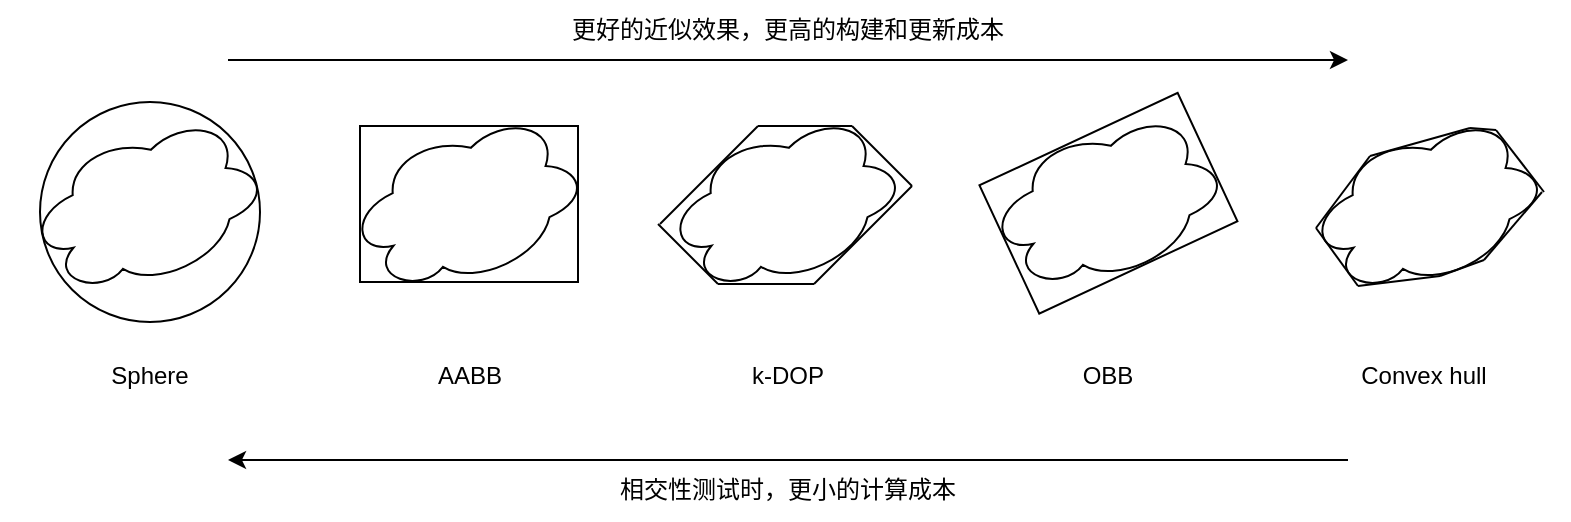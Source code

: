 <mxfile>
    <diagram id="a__SGPqRtPCptUaD6PLc" name="Page-1">
        <mxGraphModel dx="927" dy="792" grid="0" gridSize="10" guides="1" tooltips="1" connect="1" arrows="1" fold="1" page="1" pageScale="1" pageWidth="850" pageHeight="1100" math="0" shadow="0">
            <root>
                <mxCell id="0"/>
                <mxCell id="1" parent="0"/>
                <mxCell id="3" value="" style="ellipse;whiteSpace=wrap;html=1;aspect=fixed;fillColor=none;" parent="1" vertex="1">
                    <mxGeometry x="26" y="221" width="110" height="110" as="geometry"/>
                </mxCell>
                <mxCell id="50" value="" style="ellipse;shape=cloud;whiteSpace=wrap;html=1;fillColor=none;rotation=-25;" parent="1" vertex="1">
                    <mxGeometry x="178" y="232" width="120" height="80" as="geometry"/>
                </mxCell>
                <mxCell id="52" value="" style="ellipse;shape=cloud;whiteSpace=wrap;html=1;fillColor=none;rotation=-25;" parent="1" vertex="1">
                    <mxGeometry x="18" y="233" width="120" height="80" as="geometry"/>
                </mxCell>
                <mxCell id="53" value="" style="rounded=0;whiteSpace=wrap;html=1;fillColor=none;" parent="1" vertex="1">
                    <mxGeometry x="186" y="233" width="109" height="78" as="geometry"/>
                </mxCell>
                <mxCell id="54" value="" style="ellipse;shape=cloud;whiteSpace=wrap;html=1;fillColor=none;rotation=-25;" parent="1" vertex="1">
                    <mxGeometry x="658" y="233" width="120" height="80" as="geometry"/>
                </mxCell>
                <mxCell id="55" value="" style="ellipse;shape=cloud;whiteSpace=wrap;html=1;fillColor=none;rotation=-25;" parent="1" vertex="1">
                    <mxGeometry x="337" y="232" width="120" height="80" as="geometry"/>
                </mxCell>
                <mxCell id="56" value="" style="endArrow=none;html=1;" parent="1" edge="1">
                    <mxGeometry width="50" height="50" relative="1" as="geometry">
                        <mxPoint x="385" y="233" as="sourcePoint"/>
                        <mxPoint x="432" y="233" as="targetPoint"/>
                    </mxGeometry>
                </mxCell>
                <mxCell id="57" value="" style="endArrow=none;html=1;" parent="1" edge="1">
                    <mxGeometry width="50" height="50" relative="1" as="geometry">
                        <mxPoint x="365" y="312" as="sourcePoint"/>
                        <mxPoint x="413" y="312" as="targetPoint"/>
                    </mxGeometry>
                </mxCell>
                <mxCell id="58" value="" style="endArrow=none;html=1;" parent="1" edge="1">
                    <mxGeometry width="50" height="50" relative="1" as="geometry">
                        <mxPoint x="432" y="233" as="sourcePoint"/>
                        <mxPoint x="462" y="263" as="targetPoint"/>
                    </mxGeometry>
                </mxCell>
                <mxCell id="59" value="" style="endArrow=none;html=1;" parent="1" edge="1">
                    <mxGeometry width="50" height="50" relative="1" as="geometry">
                        <mxPoint x="413" y="312" as="sourcePoint"/>
                        <mxPoint x="462" y="263" as="targetPoint"/>
                    </mxGeometry>
                </mxCell>
                <mxCell id="60" value="" style="endArrow=none;html=1;" parent="1" edge="1">
                    <mxGeometry width="50" height="50" relative="1" as="geometry">
                        <mxPoint x="336" y="282" as="sourcePoint"/>
                        <mxPoint x="385" y="233" as="targetPoint"/>
                    </mxGeometry>
                </mxCell>
                <mxCell id="61" value="" style="endArrow=none;html=1;" parent="1" edge="1">
                    <mxGeometry width="50" height="50" relative="1" as="geometry">
                        <mxPoint x="335" y="282" as="sourcePoint"/>
                        <mxPoint x="365" y="312" as="targetPoint"/>
                    </mxGeometry>
                </mxCell>
                <mxCell id="62" value="" style="ellipse;shape=cloud;whiteSpace=wrap;html=1;fillColor=none;rotation=-25;" parent="1" vertex="1">
                    <mxGeometry x="498" y="231" width="120" height="80" as="geometry"/>
                </mxCell>
                <mxCell id="63" value="" style="rounded=0;whiteSpace=wrap;html=1;fillColor=none;rotation=-25;" parent="1" vertex="1">
                    <mxGeometry x="505.55" y="236.26" width="109.34" height="70.75" as="geometry"/>
                </mxCell>
                <mxCell id="64" value="" style="endArrow=none;html=1;" parent="1" edge="1">
                    <mxGeometry width="50" height="50" relative="1" as="geometry">
                        <mxPoint x="664" y="284" as="sourcePoint"/>
                        <mxPoint x="691" y="248" as="targetPoint"/>
                    </mxGeometry>
                </mxCell>
                <mxCell id="65" value="" style="endArrow=none;html=1;" parent="1" edge="1">
                    <mxGeometry width="50" height="50" relative="1" as="geometry">
                        <mxPoint x="664" y="284" as="sourcePoint"/>
                        <mxPoint x="685" y="313" as="targetPoint"/>
                    </mxGeometry>
                </mxCell>
                <mxCell id="66" value="" style="endArrow=none;html=1;" parent="1" edge="1">
                    <mxGeometry width="50" height="50" relative="1" as="geometry">
                        <mxPoint x="691" y="248" as="sourcePoint"/>
                        <mxPoint x="741" y="234" as="targetPoint"/>
                    </mxGeometry>
                </mxCell>
                <mxCell id="67" value="" style="endArrow=none;html=1;" parent="1" edge="1">
                    <mxGeometry width="50" height="50" relative="1" as="geometry">
                        <mxPoint x="741" y="234" as="sourcePoint"/>
                        <mxPoint x="754" y="235" as="targetPoint"/>
                    </mxGeometry>
                </mxCell>
                <mxCell id="68" value="" style="endArrow=none;html=1;" parent="1" edge="1">
                    <mxGeometry width="50" height="50" relative="1" as="geometry">
                        <mxPoint x="754" y="235" as="sourcePoint"/>
                        <mxPoint x="778" y="266" as="targetPoint"/>
                    </mxGeometry>
                </mxCell>
                <mxCell id="69" value="" style="endArrow=none;html=1;" parent="1" edge="1">
                    <mxGeometry width="50" height="50" relative="1" as="geometry">
                        <mxPoint x="777" y="266" as="sourcePoint"/>
                        <mxPoint x="748" y="300" as="targetPoint"/>
                    </mxGeometry>
                </mxCell>
                <mxCell id="70" value="" style="endArrow=none;html=1;" parent="1" edge="1">
                    <mxGeometry width="50" height="50" relative="1" as="geometry">
                        <mxPoint x="726" y="308" as="sourcePoint"/>
                        <mxPoint x="685" y="313" as="targetPoint"/>
                    </mxGeometry>
                </mxCell>
                <mxCell id="71" value="" style="endArrow=none;html=1;" parent="1" edge="1">
                    <mxGeometry width="50" height="50" relative="1" as="geometry">
                        <mxPoint x="748" y="300" as="sourcePoint"/>
                        <mxPoint x="726" y="308" as="targetPoint"/>
                    </mxGeometry>
                </mxCell>
                <mxCell id="72" value="Sphere" style="text;html=1;strokeColor=none;fillColor=none;align=center;verticalAlign=middle;whiteSpace=wrap;rounded=0;" parent="1" vertex="1">
                    <mxGeometry x="51" y="343" width="60" height="30" as="geometry"/>
                </mxCell>
                <mxCell id="73" value="AABB" style="text;html=1;strokeColor=none;fillColor=none;align=center;verticalAlign=middle;whiteSpace=wrap;rounded=0;" parent="1" vertex="1">
                    <mxGeometry x="210.5" y="343" width="60" height="30" as="geometry"/>
                </mxCell>
                <mxCell id="74" value="k-DOP" style="text;html=1;strokeColor=none;fillColor=none;align=center;verticalAlign=middle;whiteSpace=wrap;rounded=0;" parent="1" vertex="1">
                    <mxGeometry x="370" y="343" width="60" height="30" as="geometry"/>
                </mxCell>
                <mxCell id="75" value="OBB" style="text;html=1;strokeColor=none;fillColor=none;align=center;verticalAlign=middle;whiteSpace=wrap;rounded=0;" parent="1" vertex="1">
                    <mxGeometry x="530.22" y="343" width="60" height="30" as="geometry"/>
                </mxCell>
                <mxCell id="76" value="Convex hull" style="text;html=1;strokeColor=none;fillColor=none;align=center;verticalAlign=middle;whiteSpace=wrap;rounded=0;" parent="1" vertex="1">
                    <mxGeometry x="682" y="343" width="72" height="30" as="geometry"/>
                </mxCell>
                <mxCell id="77" value="" style="endArrow=classic;html=1;" parent="1" edge="1">
                    <mxGeometry width="50" height="50" relative="1" as="geometry">
                        <mxPoint x="120" y="200" as="sourcePoint"/>
                        <mxPoint x="680" y="200" as="targetPoint"/>
                    </mxGeometry>
                </mxCell>
                <mxCell id="78" value="" style="endArrow=classic;html=1;" parent="1" edge="1">
                    <mxGeometry width="50" height="50" relative="1" as="geometry">
                        <mxPoint x="680" y="400" as="sourcePoint"/>
                        <mxPoint x="120" y="400" as="targetPoint"/>
                    </mxGeometry>
                </mxCell>
                <mxCell id="79" value="更好的近似效果，更高的构建和更新成本" style="text;html=1;strokeColor=none;fillColor=none;align=center;verticalAlign=middle;whiteSpace=wrap;rounded=0;" parent="1" vertex="1">
                    <mxGeometry x="245" y="170" width="310" height="30" as="geometry"/>
                </mxCell>
                <mxCell id="80" value="相交性测试时，更小的计算成本" style="text;html=1;strokeColor=none;fillColor=none;align=center;verticalAlign=middle;whiteSpace=wrap;rounded=0;" parent="1" vertex="1">
                    <mxGeometry x="245" y="400" width="310" height="30" as="geometry"/>
                </mxCell>
            </root>
        </mxGraphModel>
    </diagram>
    <diagram id="BFj0bVzrAzqKHFB_9JIS" name="Page-2">
        <mxGraphModel dx="927" dy="792" grid="0" gridSize="10" guides="1" tooltips="1" connect="1" arrows="1" fold="1" page="1" pageScale="1" pageWidth="850" pageHeight="1100" math="0" shadow="0">
            <root>
                <mxCell id="0"/>
                <mxCell id="1" parent="0"/>
                <mxCell id="kTPB7zVOlX3QR2HY0rxD-3" value="B" style="ellipse;whiteSpace=wrap;html=1;aspect=fixed;" vertex="1" parent="1">
                    <mxGeometry x="120" y="160" width="40" height="40" as="geometry"/>
                </mxCell>
                <mxCell id="kTPB7zVOlX3QR2HY0rxD-5" value="C" style="ellipse;whiteSpace=wrap;html=1;aspect=fixed;" vertex="1" parent="1">
                    <mxGeometry x="280" y="160" width="40" height="40" as="geometry"/>
                </mxCell>
                <mxCell id="kTPB7zVOlX3QR2HY0rxD-8" value="D" style="whiteSpace=wrap;html=1;aspect=fixed;" vertex="1" parent="1">
                    <mxGeometry x="80" y="240" width="40" height="40" as="geometry"/>
                </mxCell>
                <mxCell id="kTPB7zVOlX3QR2HY0rxD-9" value="E" style="whiteSpace=wrap;html=1;aspect=fixed;" vertex="1" parent="1">
                    <mxGeometry x="160" y="240" width="40" height="40" as="geometry"/>
                </mxCell>
                <mxCell id="kTPB7zVOlX3QR2HY0rxD-10" value="F" style="whiteSpace=wrap;html=1;aspect=fixed;" vertex="1" parent="1">
                    <mxGeometry x="240" y="240" width="40" height="40" as="geometry"/>
                </mxCell>
                <mxCell id="kTPB7zVOlX3QR2HY0rxD-11" value="G" style="whiteSpace=wrap;html=1;aspect=fixed;" vertex="1" parent="1">
                    <mxGeometry x="320" y="240" width="40" height="40" as="geometry"/>
                </mxCell>
                <mxCell id="kTPB7zVOlX3QR2HY0rxD-12" value="" style="endArrow=none;html=1;entryX=0.5;entryY=1;entryDx=0;entryDy=0;exitX=0.5;exitY=0;exitDx=0;exitDy=0;" edge="1" parent="1" source="kTPB7zVOlX3QR2HY0rxD-3">
                    <mxGeometry width="50" height="50" relative="1" as="geometry">
                        <mxPoint x="400" y="430" as="sourcePoint"/>
                        <mxPoint x="220" y="120" as="targetPoint"/>
                    </mxGeometry>
                </mxCell>
                <mxCell id="kTPB7zVOlX3QR2HY0rxD-13" value="" style="endArrow=none;html=1;entryX=0.5;entryY=1;entryDx=0;entryDy=0;exitX=0.5;exitY=0;exitDx=0;exitDy=0;" edge="1" parent="1" source="kTPB7zVOlX3QR2HY0rxD-5">
                    <mxGeometry width="50" height="50" relative="1" as="geometry">
                        <mxPoint x="150" y="170" as="sourcePoint"/>
                        <mxPoint x="220" y="120" as="targetPoint"/>
                    </mxGeometry>
                </mxCell>
                <mxCell id="kTPB7zVOlX3QR2HY0rxD-14" value="" style="endArrow=none;html=1;entryX=0.5;entryY=1;entryDx=0;entryDy=0;exitX=0.5;exitY=0;exitDx=0;exitDy=0;" edge="1" parent="1" source="kTPB7zVOlX3QR2HY0rxD-8">
                    <mxGeometry width="50" height="50" relative="1" as="geometry">
                        <mxPoint x="60" y="240" as="sourcePoint"/>
                        <mxPoint x="140" y="200" as="targetPoint"/>
                    </mxGeometry>
                </mxCell>
                <mxCell id="kTPB7zVOlX3QR2HY0rxD-16" value="" style="endArrow=none;html=1;entryX=0.5;entryY=1;entryDx=0;entryDy=0;exitX=0.5;exitY=0;exitDx=0;exitDy=0;" edge="1" parent="1">
                    <mxGeometry width="50" height="50" relative="1" as="geometry">
                        <mxPoint x="260" y="240" as="sourcePoint"/>
                        <mxPoint x="300" y="200" as="targetPoint"/>
                    </mxGeometry>
                </mxCell>
                <mxCell id="kTPB7zVOlX3QR2HY0rxD-17" value="" style="endArrow=none;html=1;entryX=0.5;entryY=1;entryDx=0;entryDy=0;exitX=0.5;exitY=0;exitDx=0;exitDy=0;" edge="1" parent="1" source="kTPB7zVOlX3QR2HY0rxD-9" target="kTPB7zVOlX3QR2HY0rxD-3">
                    <mxGeometry width="50" height="50" relative="1" as="geometry">
                        <mxPoint x="120" y="260" as="sourcePoint"/>
                        <mxPoint x="160" y="220" as="targetPoint"/>
                    </mxGeometry>
                </mxCell>
                <mxCell id="kTPB7zVOlX3QR2HY0rxD-18" value="" style="endArrow=none;html=1;entryX=0.5;entryY=1;entryDx=0;entryDy=0;exitX=0.5;exitY=0;exitDx=0;exitDy=0;" edge="1" parent="1">
                    <mxGeometry width="50" height="50" relative="1" as="geometry">
                        <mxPoint x="340" y="240" as="sourcePoint"/>
                        <mxPoint x="300" y="200" as="targetPoint"/>
                    </mxGeometry>
                </mxCell>
                <mxCell id="kTPB7zVOlX3QR2HY0rxD-33" value="B" style="ellipse;whiteSpace=wrap;html=1;aspect=fixed;" vertex="1" parent="1">
                    <mxGeometry x="600" y="240" width="40" height="40" as="geometry"/>
                </mxCell>
                <mxCell id="kTPB7zVOlX3QR2HY0rxD-34" value="C" style="ellipse;whiteSpace=wrap;html=1;aspect=fixed;" vertex="1" parent="1">
                    <mxGeometry x="640" y="160" width="40" height="40" as="geometry"/>
                </mxCell>
                <mxCell id="kTPB7zVOlX3QR2HY0rxD-35" value="D" style="whiteSpace=wrap;html=1;aspect=fixed;" vertex="1" parent="1">
                    <mxGeometry x="560" y="320" width="40" height="40" as="geometry"/>
                </mxCell>
                <mxCell id="kTPB7zVOlX3QR2HY0rxD-36" value="E" style="whiteSpace=wrap;html=1;aspect=fixed;" vertex="1" parent="1">
                    <mxGeometry x="640" y="320" width="40" height="40" as="geometry"/>
                </mxCell>
                <mxCell id="kTPB7zVOlX3QR2HY0rxD-37" value="F" style="whiteSpace=wrap;html=1;aspect=fixed;" vertex="1" parent="1">
                    <mxGeometry x="480" y="160" width="40" height="40" as="geometry"/>
                </mxCell>
                <mxCell id="kTPB7zVOlX3QR2HY0rxD-38" value="G" style="whiteSpace=wrap;html=1;aspect=fixed;" vertex="1" parent="1">
                    <mxGeometry x="680" y="240" width="40" height="40" as="geometry"/>
                </mxCell>
                <mxCell id="kTPB7zVOlX3QR2HY0rxD-39" value="" style="endArrow=none;html=1;entryX=0.5;entryY=1;entryDx=0;entryDy=0;exitX=0.5;exitY=0;exitDx=0;exitDy=0;" edge="1" parent="1" source="kTPB7zVOlX3QR2HY0rxD-37">
                    <mxGeometry width="50" height="50" relative="1" as="geometry">
                        <mxPoint x="760" y="430" as="sourcePoint"/>
                        <mxPoint x="580" y="120" as="targetPoint"/>
                    </mxGeometry>
                </mxCell>
                <mxCell id="kTPB7zVOlX3QR2HY0rxD-40" value="" style="endArrow=none;html=1;entryX=0.5;entryY=1;entryDx=0;entryDy=0;exitX=0.5;exitY=0;exitDx=0;exitDy=0;" edge="1" parent="1" source="kTPB7zVOlX3QR2HY0rxD-34">
                    <mxGeometry width="50" height="50" relative="1" as="geometry">
                        <mxPoint x="510" y="170" as="sourcePoint"/>
                        <mxPoint x="580" y="120" as="targetPoint"/>
                    </mxGeometry>
                </mxCell>
                <mxCell id="kTPB7zVOlX3QR2HY0rxD-41" value="" style="endArrow=none;html=1;entryX=0.5;entryY=1;entryDx=0;entryDy=0;exitX=0.5;exitY=0;exitDx=0;exitDy=0;" edge="1" parent="1" source="kTPB7zVOlX3QR2HY0rxD-35">
                    <mxGeometry width="50" height="50" relative="1" as="geometry">
                        <mxPoint x="540" y="320" as="sourcePoint"/>
                        <mxPoint x="620" y="280" as="targetPoint"/>
                    </mxGeometry>
                </mxCell>
                <mxCell id="kTPB7zVOlX3QR2HY0rxD-42" value="" style="endArrow=none;html=1;entryX=0.5;entryY=1;entryDx=0;entryDy=0;exitX=0.5;exitY=0;exitDx=0;exitDy=0;" edge="1" parent="1">
                    <mxGeometry width="50" height="50" relative="1" as="geometry">
                        <mxPoint x="620" y="240" as="sourcePoint"/>
                        <mxPoint x="660" y="200" as="targetPoint"/>
                    </mxGeometry>
                </mxCell>
                <mxCell id="kTPB7zVOlX3QR2HY0rxD-43" value="" style="endArrow=none;html=1;entryX=0.5;entryY=1;entryDx=0;entryDy=0;exitX=0.5;exitY=0;exitDx=0;exitDy=0;" edge="1" parent="1" source="kTPB7zVOlX3QR2HY0rxD-36" target="kTPB7zVOlX3QR2HY0rxD-33">
                    <mxGeometry width="50" height="50" relative="1" as="geometry">
                        <mxPoint x="600" y="340" as="sourcePoint"/>
                        <mxPoint x="640" y="300" as="targetPoint"/>
                    </mxGeometry>
                </mxCell>
                <mxCell id="kTPB7zVOlX3QR2HY0rxD-44" value="" style="endArrow=none;html=1;entryX=0.5;entryY=1;entryDx=0;entryDy=0;exitX=0.5;exitY=0;exitDx=0;exitDy=0;" edge="1" parent="1">
                    <mxGeometry width="50" height="50" relative="1" as="geometry">
                        <mxPoint x="700" y="240" as="sourcePoint"/>
                        <mxPoint x="660" y="200" as="targetPoint"/>
                    </mxGeometry>
                </mxCell>
                <mxCell id="kTPB7zVOlX3QR2HY0rxD-46" value="" style="shape=flexArrow;endArrow=classic;startArrow=classic;html=1;" edge="1" parent="1">
                    <mxGeometry width="100" height="100" relative="1" as="geometry">
                        <mxPoint x="360" y="200" as="sourcePoint"/>
                        <mxPoint x="440" y="200" as="targetPoint"/>
                    </mxGeometry>
                </mxCell>
                <mxCell id="kTPB7zVOlX3QR2HY0rxD-53" value="" style="ellipse;whiteSpace=wrap;html=1;aspect=fixed;" vertex="1" parent="1">
                    <mxGeometry x="230" y="400" width="40" height="40" as="geometry"/>
                </mxCell>
                <mxCell id="kTPB7zVOlX3QR2HY0rxD-54" value="内部节点" style="text;html=1;align=center;verticalAlign=middle;resizable=0;points=[];autosize=1;strokeColor=none;fillColor=none;" vertex="1" parent="1">
                    <mxGeometry x="265" y="405" width="70" height="30" as="geometry"/>
                </mxCell>
                <mxCell id="kTPB7zVOlX3QR2HY0rxD-55" value="" style="whiteSpace=wrap;html=1;aspect=fixed;" vertex="1" parent="1">
                    <mxGeometry x="430" y="400" width="40" height="40" as="geometry"/>
                </mxCell>
                <mxCell id="kTPB7zVOlX3QR2HY0rxD-56" value="叶节点" style="text;html=1;align=center;verticalAlign=middle;resizable=0;points=[];autosize=1;strokeColor=none;fillColor=none;" vertex="1" parent="1">
                    <mxGeometry x="475" y="405" width="60" height="30" as="geometry"/>
                </mxCell>
                <mxCell id="kTPB7zVOlX3QR2HY0rxD-57" value="A" style="ellipse;whiteSpace=wrap;html=1;aspect=fixed;" vertex="1" parent="1">
                    <mxGeometry x="200" y="80" width="40" height="40" as="geometry"/>
                </mxCell>
                <mxCell id="kTPB7zVOlX3QR2HY0rxD-58" value="A" style="ellipse;whiteSpace=wrap;html=1;aspect=fixed;" vertex="1" parent="1">
                    <mxGeometry x="560" y="80" width="40" height="40" as="geometry"/>
                </mxCell>
                <mxCell id="kTPB7zVOlX3QR2HY0rxD-59" value="2" style="ellipse;whiteSpace=wrap;html=1;aspect=fixed;" vertex="1" parent="1">
                    <mxGeometry x="120" y="680" width="40" height="40" as="geometry"/>
                </mxCell>
                <mxCell id="kTPB7zVOlX3QR2HY0rxD-60" value="3" style="ellipse;whiteSpace=wrap;html=1;aspect=fixed;" vertex="1" parent="1">
                    <mxGeometry x="280" y="680" width="40" height="40" as="geometry"/>
                </mxCell>
                <mxCell id="kTPB7zVOlX3QR2HY0rxD-61" value="A" style="whiteSpace=wrap;html=1;aspect=fixed;" vertex="1" parent="1">
                    <mxGeometry x="80" y="760" width="40" height="40" as="geometry"/>
                </mxCell>
                <mxCell id="kTPB7zVOlX3QR2HY0rxD-62" value="B" style="whiteSpace=wrap;html=1;aspect=fixed;" vertex="1" parent="1">
                    <mxGeometry x="160" y="760" width="40" height="40" as="geometry"/>
                </mxCell>
                <mxCell id="kTPB7zVOlX3QR2HY0rxD-64" value="D" style="whiteSpace=wrap;html=1;aspect=fixed;" vertex="1" parent="1">
                    <mxGeometry x="320" y="760" width="40" height="40" as="geometry"/>
                </mxCell>
                <mxCell id="kTPB7zVOlX3QR2HY0rxD-65" value="" style="endArrow=none;html=1;entryX=0.5;entryY=1;entryDx=0;entryDy=0;exitX=0.5;exitY=0;exitDx=0;exitDy=0;" edge="1" parent="1" source="kTPB7zVOlX3QR2HY0rxD-59">
                    <mxGeometry width="50" height="50" relative="1" as="geometry">
                        <mxPoint x="400" y="950" as="sourcePoint"/>
                        <mxPoint x="220" y="640" as="targetPoint"/>
                    </mxGeometry>
                </mxCell>
                <mxCell id="kTPB7zVOlX3QR2HY0rxD-66" value="" style="endArrow=none;html=1;entryX=0.5;entryY=1;entryDx=0;entryDy=0;exitX=0.5;exitY=0;exitDx=0;exitDy=0;" edge="1" parent="1" source="kTPB7zVOlX3QR2HY0rxD-60">
                    <mxGeometry width="50" height="50" relative="1" as="geometry">
                        <mxPoint x="150" y="690" as="sourcePoint"/>
                        <mxPoint x="220" y="640" as="targetPoint"/>
                    </mxGeometry>
                </mxCell>
                <mxCell id="kTPB7zVOlX3QR2HY0rxD-67" value="" style="endArrow=none;html=1;entryX=0.5;entryY=1;entryDx=0;entryDy=0;exitX=0.5;exitY=0;exitDx=0;exitDy=0;" edge="1" parent="1" source="kTPB7zVOlX3QR2HY0rxD-61">
                    <mxGeometry width="50" height="50" relative="1" as="geometry">
                        <mxPoint x="60" y="760" as="sourcePoint"/>
                        <mxPoint x="140" y="720" as="targetPoint"/>
                    </mxGeometry>
                </mxCell>
                <mxCell id="kTPB7zVOlX3QR2HY0rxD-68" value="" style="endArrow=none;html=1;entryX=0.5;entryY=1;entryDx=0;entryDy=0;exitX=0.5;exitY=0;exitDx=0;exitDy=0;" edge="1" parent="1">
                    <mxGeometry width="50" height="50" relative="1" as="geometry">
                        <mxPoint x="260" y="760" as="sourcePoint"/>
                        <mxPoint x="300" y="720" as="targetPoint"/>
                    </mxGeometry>
                </mxCell>
                <mxCell id="kTPB7zVOlX3QR2HY0rxD-69" value="" style="endArrow=none;html=1;entryX=0.5;entryY=1;entryDx=0;entryDy=0;exitX=0.5;exitY=0;exitDx=0;exitDy=0;" edge="1" parent="1" source="kTPB7zVOlX3QR2HY0rxD-62" target="kTPB7zVOlX3QR2HY0rxD-59">
                    <mxGeometry width="50" height="50" relative="1" as="geometry">
                        <mxPoint x="120" y="780" as="sourcePoint"/>
                        <mxPoint x="160" y="740" as="targetPoint"/>
                    </mxGeometry>
                </mxCell>
                <mxCell id="kTPB7zVOlX3QR2HY0rxD-70" value="" style="endArrow=none;html=1;entryX=0.5;entryY=1;entryDx=0;entryDy=0;exitX=0.5;exitY=0;exitDx=0;exitDy=0;" edge="1" parent="1">
                    <mxGeometry width="50" height="50" relative="1" as="geometry">
                        <mxPoint x="340" y="760" as="sourcePoint"/>
                        <mxPoint x="300" y="720" as="targetPoint"/>
                    </mxGeometry>
                </mxCell>
                <mxCell id="kTPB7zVOlX3QR2HY0rxD-71" value="1" style="ellipse;whiteSpace=wrap;html=1;aspect=fixed;" vertex="1" parent="1">
                    <mxGeometry x="200" y="600" width="40" height="40" as="geometry"/>
                </mxCell>
                <mxCell id="kTPB7zVOlX3QR2HY0rxD-77" value="2" style="ellipse;whiteSpace=wrap;html=1;aspect=fixed;" vertex="1" parent="1">
                    <mxGeometry x="480" y="680" width="40" height="40" as="geometry"/>
                </mxCell>
                <mxCell id="kTPB7zVOlX3QR2HY0rxD-78" value="3" style="ellipse;whiteSpace=wrap;html=1;aspect=fixed;" vertex="1" parent="1">
                    <mxGeometry x="640" y="680" width="40" height="40" as="geometry"/>
                </mxCell>
                <mxCell id="kTPB7zVOlX3QR2HY0rxD-79" value="A" style="whiteSpace=wrap;html=1;aspect=fixed;" vertex="1" parent="1">
                    <mxGeometry x="440" y="760" width="40" height="40" as="geometry"/>
                </mxCell>
                <mxCell id="kTPB7zVOlX3QR2HY0rxD-80" value="B" style="whiteSpace=wrap;html=1;aspect=fixed;" vertex="1" parent="1">
                    <mxGeometry x="520" y="760" width="40" height="40" as="geometry"/>
                </mxCell>
                <mxCell id="kTPB7zVOlX3QR2HY0rxD-81" value="D" style="whiteSpace=wrap;html=1;aspect=fixed;" vertex="1" parent="1">
                    <mxGeometry x="680" y="760" width="40" height="40" as="geometry"/>
                </mxCell>
                <mxCell id="kTPB7zVOlX3QR2HY0rxD-82" value="" style="endArrow=none;html=1;entryX=0.5;entryY=1;entryDx=0;entryDy=0;exitX=0.5;exitY=0;exitDx=0;exitDy=0;" edge="1" parent="1" source="kTPB7zVOlX3QR2HY0rxD-77">
                    <mxGeometry width="50" height="50" relative="1" as="geometry">
                        <mxPoint x="760" y="950" as="sourcePoint"/>
                        <mxPoint x="580" y="640" as="targetPoint"/>
                    </mxGeometry>
                </mxCell>
                <mxCell id="kTPB7zVOlX3QR2HY0rxD-83" value="" style="endArrow=none;html=1;entryX=0.5;entryY=1;entryDx=0;entryDy=0;exitX=0.5;exitY=0;exitDx=0;exitDy=0;" edge="1" parent="1" source="kTPB7zVOlX3QR2HY0rxD-78">
                    <mxGeometry width="50" height="50" relative="1" as="geometry">
                        <mxPoint x="510" y="690" as="sourcePoint"/>
                        <mxPoint x="580" y="640" as="targetPoint"/>
                    </mxGeometry>
                </mxCell>
                <mxCell id="kTPB7zVOlX3QR2HY0rxD-84" value="" style="endArrow=none;html=1;entryX=0.5;entryY=1;entryDx=0;entryDy=0;exitX=0.5;exitY=0;exitDx=0;exitDy=0;" edge="1" parent="1" source="kTPB7zVOlX3QR2HY0rxD-79">
                    <mxGeometry width="50" height="50" relative="1" as="geometry">
                        <mxPoint x="420" y="760" as="sourcePoint"/>
                        <mxPoint x="500" y="720" as="targetPoint"/>
                    </mxGeometry>
                </mxCell>
                <mxCell id="kTPB7zVOlX3QR2HY0rxD-85" value="" style="endArrow=none;html=1;entryX=0.5;entryY=1;entryDx=0;entryDy=0;exitX=0.5;exitY=0;exitDx=0;exitDy=0;" edge="1" parent="1">
                    <mxGeometry width="50" height="50" relative="1" as="geometry">
                        <mxPoint x="620" y="760" as="sourcePoint"/>
                        <mxPoint x="660" y="720" as="targetPoint"/>
                    </mxGeometry>
                </mxCell>
                <mxCell id="kTPB7zVOlX3QR2HY0rxD-86" value="" style="endArrow=none;html=1;entryX=0.5;entryY=1;entryDx=0;entryDy=0;exitX=0.5;exitY=0;exitDx=0;exitDy=0;" edge="1" parent="1" source="kTPB7zVOlX3QR2HY0rxD-80" target="kTPB7zVOlX3QR2HY0rxD-77">
                    <mxGeometry width="50" height="50" relative="1" as="geometry">
                        <mxPoint x="480" y="780" as="sourcePoint"/>
                        <mxPoint x="520" y="740" as="targetPoint"/>
                    </mxGeometry>
                </mxCell>
                <mxCell id="kTPB7zVOlX3QR2HY0rxD-87" value="" style="endArrow=none;html=1;entryX=0.5;entryY=1;entryDx=0;entryDy=0;exitX=0.5;exitY=0;exitDx=0;exitDy=0;" edge="1" parent="1">
                    <mxGeometry width="50" height="50" relative="1" as="geometry">
                        <mxPoint x="700" y="760" as="sourcePoint"/>
                        <mxPoint x="660" y="720" as="targetPoint"/>
                    </mxGeometry>
                </mxCell>
                <mxCell id="kTPB7zVOlX3QR2HY0rxD-88" value="1" style="ellipse;whiteSpace=wrap;html=1;aspect=fixed;" vertex="1" parent="1">
                    <mxGeometry x="560" y="600" width="40" height="40" as="geometry"/>
                </mxCell>
                <mxCell id="kTPB7zVOlX3QR2HY0rxD-89" value="4" style="ellipse;whiteSpace=wrap;html=1;aspect=fixed;" vertex="1" parent="1">
                    <mxGeometry x="600" y="760" width="40" height="40" as="geometry"/>
                </mxCell>
                <mxCell id="kTPB7zVOlX3QR2HY0rxD-90" value="C" style="whiteSpace=wrap;html=1;aspect=fixed;" vertex="1" parent="1">
                    <mxGeometry x="560" y="840" width="40" height="40" as="geometry"/>
                </mxCell>
                <mxCell id="kTPB7zVOlX3QR2HY0rxD-91" value="E" style="whiteSpace=wrap;html=1;aspect=fixed;" vertex="1" parent="1">
                    <mxGeometry x="640" y="840" width="40" height="40" as="geometry"/>
                </mxCell>
                <mxCell id="kTPB7zVOlX3QR2HY0rxD-92" value="" style="endArrow=none;html=1;entryX=0.5;entryY=1;entryDx=0;entryDy=0;exitX=0.5;exitY=0;exitDx=0;exitDy=0;" edge="1" parent="1">
                    <mxGeometry width="50" height="50" relative="1" as="geometry">
                        <mxPoint x="580" y="840" as="sourcePoint"/>
                        <mxPoint x="620" y="800" as="targetPoint"/>
                    </mxGeometry>
                </mxCell>
                <mxCell id="kTPB7zVOlX3QR2HY0rxD-93" value="" style="endArrow=none;html=1;entryX=0.5;entryY=1;entryDx=0;entryDy=0;exitX=0.5;exitY=0;exitDx=0;exitDy=0;" edge="1" parent="1">
                    <mxGeometry width="50" height="50" relative="1" as="geometry">
                        <mxPoint x="660" y="840" as="sourcePoint"/>
                        <mxPoint x="620" y="800" as="targetPoint"/>
                    </mxGeometry>
                </mxCell>
                <mxCell id="kTPB7zVOlX3QR2HY0rxD-94" value="C" style="whiteSpace=wrap;html=1;aspect=fixed;" vertex="1" parent="1">
                    <mxGeometry x="240" y="760" width="40" height="40" as="geometry"/>
                </mxCell>
                <mxCell id="kTPB7zVOlX3QR2HY0rxD-95" value="E" style="whiteSpace=wrap;html=1;aspect=fixed;" vertex="1" parent="1">
                    <mxGeometry x="270" y="540" width="40" height="40" as="geometry"/>
                </mxCell>
                <mxCell id="kTPB7zVOlX3QR2HY0rxD-97" value="" style="endArrow=classic;html=1;dashed=1;" edge="1" parent="1">
                    <mxGeometry width="50" height="50" relative="1" as="geometry">
                        <mxPoint x="280" y="590" as="sourcePoint"/>
                        <mxPoint x="250" y="620" as="targetPoint"/>
                    </mxGeometry>
                </mxCell>
            </root>
        </mxGraphModel>
    </diagram>
    <diagram id="RFdHk69Eqkuy1pKN5LAw" name="Page-3">
        <mxGraphModel dx="927" dy="792" grid="0" gridSize="10" guides="1" tooltips="1" connect="1" arrows="1" fold="1" page="1" pageScale="1" pageWidth="850" pageHeight="1100" math="0" shadow="0">
            <root>
                <mxCell id="0"/>
                <mxCell id="1" parent="0"/>
                <mxCell id="NQOJJp5-3qrspzleDrJq-1" value="2" style="ellipse;whiteSpace=wrap;html=1;aspect=fixed;" vertex="1" parent="1">
                    <mxGeometry x="80" y="160" width="40" height="40" as="geometry"/>
                </mxCell>
                <mxCell id="NQOJJp5-3qrspzleDrJq-2" value="3" style="ellipse;whiteSpace=wrap;html=1;aspect=fixed;" vertex="1" parent="1">
                    <mxGeometry x="240" y="160" width="40" height="40" as="geometry"/>
                </mxCell>
                <mxCell id="NQOJJp5-3qrspzleDrJq-3" value="A" style="whiteSpace=wrap;html=1;aspect=fixed;" vertex="1" parent="1">
                    <mxGeometry x="40" y="240" width="40" height="40" as="geometry"/>
                </mxCell>
                <mxCell id="NQOJJp5-3qrspzleDrJq-4" value="B" style="whiteSpace=wrap;html=1;aspect=fixed;" vertex="1" parent="1">
                    <mxGeometry x="120" y="240" width="40" height="40" as="geometry"/>
                </mxCell>
                <mxCell id="NQOJJp5-3qrspzleDrJq-5" value="D" style="whiteSpace=wrap;html=1;aspect=fixed;" vertex="1" parent="1">
                    <mxGeometry x="280" y="240" width="40" height="40" as="geometry"/>
                </mxCell>
                <mxCell id="NQOJJp5-3qrspzleDrJq-6" value="" style="endArrow=none;html=1;entryX=0.5;entryY=1;entryDx=0;entryDy=0;exitX=0.5;exitY=0;exitDx=0;exitDy=0;" edge="1" parent="1" source="NQOJJp5-3qrspzleDrJq-1">
                    <mxGeometry width="50" height="50" relative="1" as="geometry">
                        <mxPoint x="360" y="430" as="sourcePoint"/>
                        <mxPoint x="180" y="120" as="targetPoint"/>
                    </mxGeometry>
                </mxCell>
                <mxCell id="NQOJJp5-3qrspzleDrJq-7" value="" style="endArrow=none;html=1;entryX=0.5;entryY=1;entryDx=0;entryDy=0;exitX=0.5;exitY=0;exitDx=0;exitDy=0;" edge="1" parent="1" source="NQOJJp5-3qrspzleDrJq-2">
                    <mxGeometry width="50" height="50" relative="1" as="geometry">
                        <mxPoint x="110" y="170" as="sourcePoint"/>
                        <mxPoint x="180" y="120" as="targetPoint"/>
                    </mxGeometry>
                </mxCell>
                <mxCell id="NQOJJp5-3qrspzleDrJq-8" value="" style="endArrow=none;html=1;entryX=0.5;entryY=1;entryDx=0;entryDy=0;exitX=0.5;exitY=0;exitDx=0;exitDy=0;" edge="1" parent="1" source="NQOJJp5-3qrspzleDrJq-3">
                    <mxGeometry width="50" height="50" relative="1" as="geometry">
                        <mxPoint x="20" y="240" as="sourcePoint"/>
                        <mxPoint x="100" y="200" as="targetPoint"/>
                    </mxGeometry>
                </mxCell>
                <mxCell id="NQOJJp5-3qrspzleDrJq-9" value="" style="endArrow=none;html=1;entryX=0.5;entryY=1;entryDx=0;entryDy=0;exitX=0.5;exitY=0;exitDx=0;exitDy=0;" edge="1" parent="1">
                    <mxGeometry width="50" height="50" relative="1" as="geometry">
                        <mxPoint x="220" y="240" as="sourcePoint"/>
                        <mxPoint x="260" y="200" as="targetPoint"/>
                    </mxGeometry>
                </mxCell>
                <mxCell id="NQOJJp5-3qrspzleDrJq-10" value="" style="endArrow=none;html=1;entryX=0.5;entryY=1;entryDx=0;entryDy=0;exitX=0.5;exitY=0;exitDx=0;exitDy=0;" edge="1" parent="1" source="NQOJJp5-3qrspzleDrJq-4" target="NQOJJp5-3qrspzleDrJq-1">
                    <mxGeometry width="50" height="50" relative="1" as="geometry">
                        <mxPoint x="80" y="260" as="sourcePoint"/>
                        <mxPoint x="120" y="220" as="targetPoint"/>
                    </mxGeometry>
                </mxCell>
                <mxCell id="NQOJJp5-3qrspzleDrJq-11" value="" style="endArrow=none;html=1;entryX=0.5;entryY=1;entryDx=0;entryDy=0;exitX=0.5;exitY=0;exitDx=0;exitDy=0;" edge="1" parent="1">
                    <mxGeometry width="50" height="50" relative="1" as="geometry">
                        <mxPoint x="300" y="240" as="sourcePoint"/>
                        <mxPoint x="260" y="200" as="targetPoint"/>
                    </mxGeometry>
                </mxCell>
                <mxCell id="NQOJJp5-3qrspzleDrJq-12" value="1" style="ellipse;whiteSpace=wrap;html=1;aspect=fixed;" vertex="1" parent="1">
                    <mxGeometry x="160" y="80" width="40" height="40" as="geometry"/>
                </mxCell>
                <mxCell id="NQOJJp5-3qrspzleDrJq-13" value="C" style="whiteSpace=wrap;html=1;aspect=fixed;" vertex="1" parent="1">
                    <mxGeometry x="200" y="240" width="40" height="40" as="geometry"/>
                </mxCell>
                <mxCell id="NQOJJp5-3qrspzleDrJq-14" value="E" style="whiteSpace=wrap;html=1;aspect=fixed;" vertex="1" parent="1">
                    <mxGeometry x="230" y="20" width="40" height="40" as="geometry"/>
                </mxCell>
                <mxCell id="NQOJJp5-3qrspzleDrJq-15" value="" style="endArrow=classic;html=1;dashed=1;" edge="1" parent="1">
                    <mxGeometry width="50" height="50" relative="1" as="geometry">
                        <mxPoint x="240" y="70" as="sourcePoint"/>
                        <mxPoint x="210" y="100" as="targetPoint"/>
                    </mxGeometry>
                </mxCell>
                <mxCell id="NQOJJp5-3qrspzleDrJq-16" value="2" style="ellipse;whiteSpace=wrap;html=1;aspect=fixed;" vertex="1" parent="1">
                    <mxGeometry x="200" y="480" width="40" height="40" as="geometry"/>
                </mxCell>
                <mxCell id="NQOJJp5-3qrspzleDrJq-17" value="3" style="ellipse;whiteSpace=wrap;html=1;aspect=fixed;" vertex="1" parent="1">
                    <mxGeometry x="360" y="480" width="40" height="40" as="geometry"/>
                </mxCell>
                <mxCell id="NQOJJp5-3qrspzleDrJq-18" value="A" style="whiteSpace=wrap;html=1;aspect=fixed;" vertex="1" parent="1">
                    <mxGeometry x="160" y="560" width="40" height="40" as="geometry"/>
                </mxCell>
                <mxCell id="NQOJJp5-3qrspzleDrJq-19" value="B" style="whiteSpace=wrap;html=1;aspect=fixed;" vertex="1" parent="1">
                    <mxGeometry x="240" y="560" width="40" height="40" as="geometry"/>
                </mxCell>
                <mxCell id="NQOJJp5-3qrspzleDrJq-20" value="D" style="whiteSpace=wrap;html=1;aspect=fixed;" vertex="1" parent="1">
                    <mxGeometry x="400" y="560" width="40" height="40" as="geometry"/>
                </mxCell>
                <mxCell id="NQOJJp5-3qrspzleDrJq-21" value="" style="endArrow=none;html=1;entryX=0.5;entryY=1;entryDx=0;entryDy=0;exitX=0.5;exitY=0;exitDx=0;exitDy=0;" edge="1" parent="1" source="NQOJJp5-3qrspzleDrJq-16">
                    <mxGeometry width="50" height="50" relative="1" as="geometry">
                        <mxPoint x="480" y="750" as="sourcePoint"/>
                        <mxPoint x="300" y="440" as="targetPoint"/>
                    </mxGeometry>
                </mxCell>
                <mxCell id="NQOJJp5-3qrspzleDrJq-22" value="" style="endArrow=none;html=1;entryX=0.5;entryY=1;entryDx=0;entryDy=0;exitX=0.5;exitY=0;exitDx=0;exitDy=0;" edge="1" parent="1" source="NQOJJp5-3qrspzleDrJq-17">
                    <mxGeometry width="50" height="50" relative="1" as="geometry">
                        <mxPoint x="230" y="490" as="sourcePoint"/>
                        <mxPoint x="300" y="440" as="targetPoint"/>
                    </mxGeometry>
                </mxCell>
                <mxCell id="NQOJJp5-3qrspzleDrJq-23" value="" style="endArrow=none;html=1;entryX=0.5;entryY=1;entryDx=0;entryDy=0;exitX=0.5;exitY=0;exitDx=0;exitDy=0;" edge="1" parent="1" source="NQOJJp5-3qrspzleDrJq-18">
                    <mxGeometry width="50" height="50" relative="1" as="geometry">
                        <mxPoint x="140" y="560" as="sourcePoint"/>
                        <mxPoint x="220" y="520" as="targetPoint"/>
                    </mxGeometry>
                </mxCell>
                <mxCell id="NQOJJp5-3qrspzleDrJq-24" value="" style="endArrow=none;html=1;entryX=0.5;entryY=1;entryDx=0;entryDy=0;exitX=0.5;exitY=0;exitDx=0;exitDy=0;" edge="1" parent="1">
                    <mxGeometry width="50" height="50" relative="1" as="geometry">
                        <mxPoint x="340" y="560" as="sourcePoint"/>
                        <mxPoint x="380" y="520" as="targetPoint"/>
                    </mxGeometry>
                </mxCell>
                <mxCell id="NQOJJp5-3qrspzleDrJq-25" value="" style="endArrow=none;html=1;entryX=0.5;entryY=1;entryDx=0;entryDy=0;exitX=0.5;exitY=0;exitDx=0;exitDy=0;" edge="1" parent="1" source="NQOJJp5-3qrspzleDrJq-19" target="NQOJJp5-3qrspzleDrJq-16">
                    <mxGeometry width="50" height="50" relative="1" as="geometry">
                        <mxPoint x="200" y="580" as="sourcePoint"/>
                        <mxPoint x="240" y="540" as="targetPoint"/>
                    </mxGeometry>
                </mxCell>
                <mxCell id="NQOJJp5-3qrspzleDrJq-26" value="" style="endArrow=none;html=1;entryX=0.5;entryY=1;entryDx=0;entryDy=0;exitX=0.5;exitY=0;exitDx=0;exitDy=0;" edge="1" parent="1">
                    <mxGeometry width="50" height="50" relative="1" as="geometry">
                        <mxPoint x="420" y="560" as="sourcePoint"/>
                        <mxPoint x="380" y="520" as="targetPoint"/>
                    </mxGeometry>
                </mxCell>
                <mxCell id="NQOJJp5-3qrspzleDrJq-27" value="1" style="ellipse;whiteSpace=wrap;html=1;aspect=fixed;" vertex="1" parent="1">
                    <mxGeometry x="280" y="400" width="40" height="40" as="geometry"/>
                </mxCell>
                <mxCell id="NQOJJp5-3qrspzleDrJq-28" value="C" style="whiteSpace=wrap;html=1;aspect=fixed;" vertex="1" parent="1">
                    <mxGeometry x="320" y="560" width="40" height="40" as="geometry"/>
                </mxCell>
                <mxCell id="NQOJJp5-3qrspzleDrJq-30" value="" style="endArrow=classic;startArrow=classic;html=1;dashed=1;entryX=0;entryY=0.5;entryDx=0;entryDy=0;exitX=1;exitY=0.5;exitDx=0;exitDy=0;" edge="1" parent="1" source="NQOJJp5-3qrspzleDrJq-16" target="NQOJJp5-3qrspzleDrJq-28">
                    <mxGeometry width="50" height="50" relative="1" as="geometry">
                        <mxPoint x="250" y="510" as="sourcePoint"/>
                        <mxPoint x="490" y="320" as="targetPoint"/>
                    </mxGeometry>
                </mxCell>
                <mxCell id="NQOJJp5-3qrspzleDrJq-31" value="" style="endArrow=classic;startArrow=classic;html=1;dashed=1;entryX=0;entryY=0.5;entryDx=0;entryDy=0;" edge="1" parent="1" target="NQOJJp5-3qrspzleDrJq-20">
                    <mxGeometry width="50" height="50" relative="1" as="geometry">
                        <mxPoint x="240" y="500" as="sourcePoint"/>
                        <mxPoint x="490" y="320" as="targetPoint"/>
                    </mxGeometry>
                </mxCell>
                <mxCell id="NQOJJp5-3qrspzleDrJq-32" value="" style="endArrow=classic;startArrow=classic;html=1;dashed=1;exitX=1;exitY=0.5;exitDx=0;exitDy=0;entryX=0;entryY=0.5;entryDx=0;entryDy=0;" edge="1" parent="1" source="NQOJJp5-3qrspzleDrJq-18" target="NQOJJp5-3qrspzleDrJq-17">
                    <mxGeometry width="50" height="50" relative="1" as="geometry">
                        <mxPoint x="440" y="370" as="sourcePoint"/>
                        <mxPoint x="490" y="320" as="targetPoint"/>
                    </mxGeometry>
                </mxCell>
                <mxCell id="NQOJJp5-3qrspzleDrJq-33" value="" style="endArrow=classic;startArrow=classic;html=1;dashed=1;exitX=1;exitY=0.5;exitDx=0;exitDy=0;entryX=0;entryY=0.5;entryDx=0;entryDy=0;" edge="1" parent="1" source="NQOJJp5-3qrspzleDrJq-19" target="NQOJJp5-3qrspzleDrJq-17">
                    <mxGeometry width="50" height="50" relative="1" as="geometry">
                        <mxPoint x="440" y="370" as="sourcePoint"/>
                        <mxPoint x="490" y="320" as="targetPoint"/>
                    </mxGeometry>
                </mxCell>
                <mxCell id="NQOJJp5-3qrspzleDrJq-34" value="2" style="ellipse;whiteSpace=wrap;html=1;aspect=fixed;" vertex="1" parent="1">
                    <mxGeometry x="120" y="760" width="40" height="40" as="geometry"/>
                </mxCell>
                <mxCell id="NQOJJp5-3qrspzleDrJq-35" value="3" style="ellipse;whiteSpace=wrap;html=1;aspect=fixed;" vertex="1" parent="1">
                    <mxGeometry x="280" y="760" width="40" height="40" as="geometry"/>
                </mxCell>
                <mxCell id="NQOJJp5-3qrspzleDrJq-36" value="A" style="whiteSpace=wrap;html=1;aspect=fixed;" vertex="1" parent="1">
                    <mxGeometry x="80" y="840" width="40" height="40" as="geometry"/>
                </mxCell>
                <mxCell id="NQOJJp5-3qrspzleDrJq-37" value="B" style="whiteSpace=wrap;html=1;aspect=fixed;" vertex="1" parent="1">
                    <mxGeometry x="160" y="840" width="40" height="40" as="geometry"/>
                </mxCell>
                <mxCell id="NQOJJp5-3qrspzleDrJq-38" value="D" style="whiteSpace=wrap;html=1;aspect=fixed;" vertex="1" parent="1">
                    <mxGeometry x="320" y="840" width="40" height="40" as="geometry"/>
                </mxCell>
                <mxCell id="NQOJJp5-3qrspzleDrJq-39" value="" style="endArrow=none;html=1;entryX=0.5;entryY=1;entryDx=0;entryDy=0;exitX=0.5;exitY=0;exitDx=0;exitDy=0;" edge="1" parent="1" source="NQOJJp5-3qrspzleDrJq-34">
                    <mxGeometry width="50" height="50" relative="1" as="geometry">
                        <mxPoint x="400" y="1030" as="sourcePoint"/>
                        <mxPoint x="220" y="720" as="targetPoint"/>
                    </mxGeometry>
                </mxCell>
                <mxCell id="NQOJJp5-3qrspzleDrJq-40" value="" style="endArrow=none;html=1;entryX=0.5;entryY=1;entryDx=0;entryDy=0;exitX=0.5;exitY=0;exitDx=0;exitDy=0;" edge="1" parent="1" source="NQOJJp5-3qrspzleDrJq-35">
                    <mxGeometry width="50" height="50" relative="1" as="geometry">
                        <mxPoint x="150" y="770" as="sourcePoint"/>
                        <mxPoint x="220" y="720" as="targetPoint"/>
                    </mxGeometry>
                </mxCell>
                <mxCell id="NQOJJp5-3qrspzleDrJq-41" value="" style="endArrow=none;html=1;entryX=0.5;entryY=1;entryDx=0;entryDy=0;exitX=0.5;exitY=0;exitDx=0;exitDy=0;" edge="1" parent="1" source="NQOJJp5-3qrspzleDrJq-36">
                    <mxGeometry width="50" height="50" relative="1" as="geometry">
                        <mxPoint x="60" y="840" as="sourcePoint"/>
                        <mxPoint x="140" y="800" as="targetPoint"/>
                    </mxGeometry>
                </mxCell>
                <mxCell id="NQOJJp5-3qrspzleDrJq-42" value="" style="endArrow=none;html=1;entryX=0.5;entryY=1;entryDx=0;entryDy=0;exitX=0.5;exitY=0;exitDx=0;exitDy=0;" edge="1" parent="1">
                    <mxGeometry width="50" height="50" relative="1" as="geometry">
                        <mxPoint x="260" y="840" as="sourcePoint"/>
                        <mxPoint x="300" y="800" as="targetPoint"/>
                    </mxGeometry>
                </mxCell>
                <mxCell id="NQOJJp5-3qrspzleDrJq-43" value="" style="endArrow=none;html=1;entryX=0.5;entryY=1;entryDx=0;entryDy=0;exitX=0.5;exitY=0;exitDx=0;exitDy=0;" edge="1" parent="1" source="NQOJJp5-3qrspzleDrJq-37" target="NQOJJp5-3qrspzleDrJq-34">
                    <mxGeometry width="50" height="50" relative="1" as="geometry">
                        <mxPoint x="120" y="860" as="sourcePoint"/>
                        <mxPoint x="160" y="820" as="targetPoint"/>
                    </mxGeometry>
                </mxCell>
                <mxCell id="NQOJJp5-3qrspzleDrJq-44" value="" style="endArrow=none;html=1;entryX=0.5;entryY=1;entryDx=0;entryDy=0;exitX=0.5;exitY=0;exitDx=0;exitDy=0;" edge="1" parent="1">
                    <mxGeometry width="50" height="50" relative="1" as="geometry">
                        <mxPoint x="340" y="840" as="sourcePoint"/>
                        <mxPoint x="300" y="800" as="targetPoint"/>
                    </mxGeometry>
                </mxCell>
                <mxCell id="NQOJJp5-3qrspzleDrJq-45" value="1" style="ellipse;whiteSpace=wrap;html=1;aspect=fixed;" vertex="1" parent="1">
                    <mxGeometry x="200" y="680" width="40" height="40" as="geometry"/>
                </mxCell>
                <mxCell id="NQOJJp5-3qrspzleDrJq-46" value="C" style="whiteSpace=wrap;html=1;aspect=fixed;" vertex="1" parent="1">
                    <mxGeometry x="240" y="840" width="40" height="40" as="geometry"/>
                </mxCell>
                <mxCell id="NQOJJp5-3qrspzleDrJq-47" value="" style="endArrow=classic;startArrow=classic;html=1;dashed=1;entryX=0;entryY=0.5;entryDx=0;entryDy=0;exitX=1;exitY=0.5;exitDx=0;exitDy=0;" edge="1" parent="1" source="NQOJJp5-3qrspzleDrJq-34" target="NQOJJp5-3qrspzleDrJq-46">
                    <mxGeometry width="50" height="50" relative="1" as="geometry">
                        <mxPoint x="170" y="790" as="sourcePoint"/>
                        <mxPoint x="410" y="600" as="targetPoint"/>
                    </mxGeometry>
                </mxCell>
                <mxCell id="NQOJJp5-3qrspzleDrJq-51" value="2" style="ellipse;whiteSpace=wrap;html=1;aspect=fixed;" vertex="1" parent="1">
                    <mxGeometry x="600" y="840" width="40" height="40" as="geometry"/>
                </mxCell>
                <mxCell id="NQOJJp5-3qrspzleDrJq-52" value="3" style="ellipse;whiteSpace=wrap;html=1;aspect=fixed;" vertex="1" parent="1">
                    <mxGeometry x="640" y="760" width="40" height="40" as="geometry"/>
                </mxCell>
                <mxCell id="NQOJJp5-3qrspzleDrJq-53" value="A" style="whiteSpace=wrap;html=1;aspect=fixed;" vertex="1" parent="1">
                    <mxGeometry x="560" y="920" width="40" height="40" as="geometry"/>
                </mxCell>
                <mxCell id="NQOJJp5-3qrspzleDrJq-54" value="B" style="whiteSpace=wrap;html=1;aspect=fixed;" vertex="1" parent="1">
                    <mxGeometry x="640" y="920" width="40" height="40" as="geometry"/>
                </mxCell>
                <mxCell id="NQOJJp5-3qrspzleDrJq-55" value="D" style="whiteSpace=wrap;html=1;aspect=fixed;" vertex="1" parent="1">
                    <mxGeometry x="680" y="840" width="40" height="40" as="geometry"/>
                </mxCell>
                <mxCell id="NQOJJp5-3qrspzleDrJq-56" value="" style="endArrow=none;html=1;entryX=0.5;entryY=1;entryDx=0;entryDy=0;exitX=0.5;exitY=0;exitDx=0;exitDy=0;" edge="1" parent="1" source="NQOJJp5-3qrspzleDrJq-63">
                    <mxGeometry width="50" height="50" relative="1" as="geometry">
                        <mxPoint x="760" y="1030" as="sourcePoint"/>
                        <mxPoint x="580" y="720" as="targetPoint"/>
                    </mxGeometry>
                </mxCell>
                <mxCell id="NQOJJp5-3qrspzleDrJq-57" value="" style="endArrow=none;html=1;entryX=0.5;entryY=1;entryDx=0;entryDy=0;exitX=0.5;exitY=0;exitDx=0;exitDy=0;" edge="1" parent="1" source="NQOJJp5-3qrspzleDrJq-52">
                    <mxGeometry width="50" height="50" relative="1" as="geometry">
                        <mxPoint x="510" y="770" as="sourcePoint"/>
                        <mxPoint x="580" y="720" as="targetPoint"/>
                    </mxGeometry>
                </mxCell>
                <mxCell id="NQOJJp5-3qrspzleDrJq-58" value="" style="endArrow=none;html=1;entryX=0.5;entryY=1;entryDx=0;entryDy=0;exitX=0.5;exitY=0;exitDx=0;exitDy=0;" edge="1" parent="1" source="NQOJJp5-3qrspzleDrJq-53">
                    <mxGeometry width="50" height="50" relative="1" as="geometry">
                        <mxPoint x="540" y="920" as="sourcePoint"/>
                        <mxPoint x="620" y="880" as="targetPoint"/>
                    </mxGeometry>
                </mxCell>
                <mxCell id="NQOJJp5-3qrspzleDrJq-59" value="" style="endArrow=none;html=1;entryX=0.5;entryY=1;entryDx=0;entryDy=0;exitX=0.5;exitY=0;exitDx=0;exitDy=0;" edge="1" parent="1">
                    <mxGeometry width="50" height="50" relative="1" as="geometry">
                        <mxPoint x="620" y="840" as="sourcePoint"/>
                        <mxPoint x="660" y="800" as="targetPoint"/>
                    </mxGeometry>
                </mxCell>
                <mxCell id="NQOJJp5-3qrspzleDrJq-60" value="" style="endArrow=none;html=1;entryX=0.5;entryY=1;entryDx=0;entryDy=0;exitX=0.5;exitY=0;exitDx=0;exitDy=0;" edge="1" parent="1" source="NQOJJp5-3qrspzleDrJq-54" target="NQOJJp5-3qrspzleDrJq-51">
                    <mxGeometry width="50" height="50" relative="1" as="geometry">
                        <mxPoint x="600" y="940" as="sourcePoint"/>
                        <mxPoint x="640" y="900" as="targetPoint"/>
                    </mxGeometry>
                </mxCell>
                <mxCell id="NQOJJp5-3qrspzleDrJq-61" value="" style="endArrow=none;html=1;entryX=0.5;entryY=1;entryDx=0;entryDy=0;exitX=0.5;exitY=0;exitDx=0;exitDy=0;" edge="1" parent="1">
                    <mxGeometry width="50" height="50" relative="1" as="geometry">
                        <mxPoint x="700" y="840" as="sourcePoint"/>
                        <mxPoint x="660" y="800" as="targetPoint"/>
                    </mxGeometry>
                </mxCell>
                <mxCell id="NQOJJp5-3qrspzleDrJq-62" value="1" style="ellipse;whiteSpace=wrap;html=1;aspect=fixed;" vertex="1" parent="1">
                    <mxGeometry x="560" y="680" width="40" height="40" as="geometry"/>
                </mxCell>
                <mxCell id="NQOJJp5-3qrspzleDrJq-63" value="C" style="whiteSpace=wrap;html=1;aspect=fixed;" vertex="1" parent="1">
                    <mxGeometry x="480" y="760" width="40" height="40" as="geometry"/>
                </mxCell>
                <mxCell id="NQOJJp5-3qrspzleDrJq-65" value="" style="shape=flexArrow;endArrow=classic;html=1;" edge="1" parent="1">
                    <mxGeometry width="50" height="50" relative="1" as="geometry">
                        <mxPoint x="360" y="800" as="sourcePoint"/>
                        <mxPoint x="440" y="800" as="targetPoint"/>
                    </mxGeometry>
                </mxCell>
            </root>
        </mxGraphModel>
    </diagram>
    <diagram id="XpU4kqby3pGlzTG7WXfc" name="Page-4">
        <mxGraphModel dx="1091" dy="932" grid="0" gridSize="10" guides="1" tooltips="1" connect="1" arrows="1" fold="1" page="1" pageScale="1" pageWidth="850" pageHeight="1100" math="0" shadow="0">
            <root>
                <mxCell id="0"/>
                <mxCell id="1" parent="0"/>
                <mxCell id="9FiXWQxXUW9gMIdr4jWD-3" value="A" style="triangle;whiteSpace=wrap;html=1;" vertex="1" parent="1">
                    <mxGeometry x="10" y="120" width="60" height="80" as="geometry"/>
                </mxCell>
                <mxCell id="9FiXWQxXUW9gMIdr4jWD-4" value="B" style="rhombus;whiteSpace=wrap;html=1;" vertex="1" parent="1">
                    <mxGeometry x="90" y="160" width="80" height="80" as="geometry"/>
                </mxCell>
                <mxCell id="9FiXWQxXUW9gMIdr4jWD-5" value="C" style="ellipse;whiteSpace=wrap;html=1;aspect=fixed;" vertex="1" parent="1">
                    <mxGeometry x="210" y="200" width="80" height="80" as="geometry"/>
                </mxCell>
                <mxCell id="9FiXWQxXUW9gMIdr4jWD-6" value="D" style="shape=parallelogram;perimeter=parallelogramPerimeter;whiteSpace=wrap;html=1;fixedSize=1;" vertex="1" parent="1">
                    <mxGeometry x="330" y="100" width="120" height="60" as="geometry"/>
                </mxCell>
                <mxCell id="9FiXWQxXUW9gMIdr4jWD-10" value="" style="rounded=0;whiteSpace=wrap;html=1;dashed=1;strokeColor=#CC0000;fillColor=none;" vertex="1" parent="1">
                    <mxGeometry x="10" y="120" width="160" height="120" as="geometry"/>
                </mxCell>
                <mxCell id="9FiXWQxXUW9gMIdr4jWD-11" value="" style="rounded=0;whiteSpace=wrap;html=1;dashed=1;strokeColor=#FF8000;fillColor=none;" vertex="1" parent="1">
                    <mxGeometry x="10" y="120" width="280" height="160" as="geometry"/>
                </mxCell>
                <mxCell id="9FiXWQxXUW9gMIdr4jWD-12" value="" style="rounded=0;whiteSpace=wrap;html=1;dashed=1;strokeColor=#FFFF00;fillColor=none;" vertex="1" parent="1">
                    <mxGeometry x="10" y="100" width="440" height="180" as="geometry"/>
                </mxCell>
                <mxCell id="9FiXWQxXUW9gMIdr4jWD-13" value="A" style="triangle;whiteSpace=wrap;html=1;" vertex="1" parent="1">
                    <mxGeometry x="10" y="450" width="60" height="80" as="geometry"/>
                </mxCell>
                <mxCell id="9FiXWQxXUW9gMIdr4jWD-14" value="B" style="rhombus;whiteSpace=wrap;html=1;" vertex="1" parent="1">
                    <mxGeometry x="90" y="490" width="80" height="80" as="geometry"/>
                </mxCell>
                <mxCell id="9FiXWQxXUW9gMIdr4jWD-15" value="C" style="ellipse;whiteSpace=wrap;html=1;aspect=fixed;" vertex="1" parent="1">
                    <mxGeometry x="210" y="530" width="80" height="80" as="geometry"/>
                </mxCell>
                <mxCell id="9FiXWQxXUW9gMIdr4jWD-16" value="D" style="shape=parallelogram;perimeter=parallelogramPerimeter;whiteSpace=wrap;html=1;fixedSize=1;" vertex="1" parent="1">
                    <mxGeometry x="330" y="430" width="120" height="60" as="geometry"/>
                </mxCell>
                <mxCell id="9FiXWQxXUW9gMIdr4jWD-17" value="" style="rounded=0;whiteSpace=wrap;html=1;dashed=1;strokeColor=#CC0000;fillColor=none;" vertex="1" parent="1">
                    <mxGeometry x="10" y="450" width="160" height="120" as="geometry"/>
                </mxCell>
                <mxCell id="9FiXWQxXUW9gMIdr4jWD-18" value="" style="rounded=0;whiteSpace=wrap;html=1;dashed=1;strokeColor=#FF8000;fillColor=none;" vertex="1" parent="1">
                    <mxGeometry x="210" y="430" width="240" height="180" as="geometry"/>
                </mxCell>
                <mxCell id="9FiXWQxXUW9gMIdr4jWD-20" value="1" style="ellipse;whiteSpace=wrap;html=1;aspect=fixed;strokeColor=#FFFFFF;fillColor=none;" vertex="1" parent="1">
                    <mxGeometry x="600" y="80" width="40" height="40" as="geometry"/>
                </mxCell>
                <mxCell id="9FiXWQxXUW9gMIdr4jWD-21" value="2" style="ellipse;whiteSpace=wrap;html=1;aspect=fixed;strokeColor=#FFFFFF;fillColor=none;" vertex="1" parent="1">
                    <mxGeometry x="640" y="140" width="40" height="40" as="geometry"/>
                </mxCell>
                <mxCell id="9FiXWQxXUW9gMIdr4jWD-23" value="3" style="ellipse;whiteSpace=wrap;html=1;aspect=fixed;strokeColor=#FFFFFF;fillColor=none;" vertex="1" parent="1">
                    <mxGeometry x="680" y="200" width="40" height="40" as="geometry"/>
                </mxCell>
                <mxCell id="9FiXWQxXUW9gMIdr4jWD-24" value="A" style="whiteSpace=wrap;html=1;aspect=fixed;strokeColor=#FFFFFF;fillColor=none;" vertex="1" parent="1">
                    <mxGeometry x="560" y="140" width="40" height="40" as="geometry"/>
                </mxCell>
                <mxCell id="9FiXWQxXUW9gMIdr4jWD-25" value="B" style="whiteSpace=wrap;html=1;aspect=fixed;strokeColor=#FFFFFF;fillColor=none;" vertex="1" parent="1">
                    <mxGeometry x="600" y="200" width="40" height="40" as="geometry"/>
                </mxCell>
                <mxCell id="9FiXWQxXUW9gMIdr4jWD-26" value="C" style="whiteSpace=wrap;html=1;aspect=fixed;strokeColor=#FFFFFF;fillColor=none;" vertex="1" parent="1">
                    <mxGeometry x="640" y="260" width="40" height="40" as="geometry"/>
                </mxCell>
                <mxCell id="9FiXWQxXUW9gMIdr4jWD-28" value="D" style="whiteSpace=wrap;html=1;aspect=fixed;strokeColor=#FFFFFF;fillColor=none;" vertex="1" parent="1">
                    <mxGeometry x="720" y="260" width="40" height="40" as="geometry"/>
                </mxCell>
                <mxCell id="9FiXWQxXUW9gMIdr4jWD-29" value="" style="endArrow=none;html=1;entryX=0.5;entryY=1;entryDx=0;entryDy=0;exitX=0.5;exitY=0;exitDx=0;exitDy=0;" edge="1" parent="1" source="9FiXWQxXUW9gMIdr4jWD-24" target="9FiXWQxXUW9gMIdr4jWD-20">
                    <mxGeometry width="50" height="50" relative="1" as="geometry">
                        <mxPoint x="330" y="430" as="sourcePoint"/>
                        <mxPoint x="380" y="380" as="targetPoint"/>
                    </mxGeometry>
                </mxCell>
                <mxCell id="9FiXWQxXUW9gMIdr4jWD-30" value="" style="endArrow=none;html=1;entryX=0.5;entryY=1;entryDx=0;entryDy=0;exitX=0.5;exitY=0;exitDx=0;exitDy=0;" edge="1" parent="1">
                    <mxGeometry width="50" height="50" relative="1" as="geometry">
                        <mxPoint x="620" y="200" as="sourcePoint"/>
                        <mxPoint x="660" y="180" as="targetPoint"/>
                    </mxGeometry>
                </mxCell>
                <mxCell id="9FiXWQxXUW9gMIdr4jWD-31" value="" style="endArrow=none;html=1;entryX=0.5;entryY=1;entryDx=0;entryDy=0;exitX=0.5;exitY=0;exitDx=0;exitDy=0;" edge="1" parent="1">
                    <mxGeometry width="50" height="50" relative="1" as="geometry">
                        <mxPoint x="660" y="260" as="sourcePoint"/>
                        <mxPoint x="700" y="240" as="targetPoint"/>
                    </mxGeometry>
                </mxCell>
                <mxCell id="9FiXWQxXUW9gMIdr4jWD-32" value="" style="endArrow=none;html=1;entryX=0.5;entryY=1;entryDx=0;entryDy=0;exitX=0.5;exitY=0;exitDx=0;exitDy=0;" edge="1" parent="1" source="9FiXWQxXUW9gMIdr4jWD-21" target="9FiXWQxXUW9gMIdr4jWD-20">
                    <mxGeometry width="50" height="50" relative="1" as="geometry">
                        <mxPoint x="640" y="220" as="sourcePoint"/>
                        <mxPoint x="680" y="200" as="targetPoint"/>
                    </mxGeometry>
                </mxCell>
                <mxCell id="9FiXWQxXUW9gMIdr4jWD-33" value="" style="endArrow=none;html=1;entryX=0.5;entryY=1;entryDx=0;entryDy=0;exitX=0.5;exitY=0;exitDx=0;exitDy=0;" edge="1" parent="1">
                    <mxGeometry width="50" height="50" relative="1" as="geometry">
                        <mxPoint x="700" y="200" as="sourcePoint"/>
                        <mxPoint x="660" y="180" as="targetPoint"/>
                    </mxGeometry>
                </mxCell>
                <mxCell id="9FiXWQxXUW9gMIdr4jWD-34" value="" style="endArrow=none;html=1;entryX=0.5;entryY=1;entryDx=0;entryDy=0;exitX=0.5;exitY=0;exitDx=0;exitDy=0;" edge="1" parent="1">
                    <mxGeometry width="50" height="50" relative="1" as="geometry">
                        <mxPoint x="740" y="260" as="sourcePoint"/>
                        <mxPoint x="700" y="240" as="targetPoint"/>
                    </mxGeometry>
                </mxCell>
                <mxCell id="sG6QTN-voNtJcNggeIHD-1" value="" style="rounded=0;whiteSpace=wrap;html=1;dashed=1;strokeColor=#FFFF00;fillColor=none;" vertex="1" parent="1">
                    <mxGeometry x="10" y="430" width="440" height="180" as="geometry"/>
                </mxCell>
                <mxCell id="sG6QTN-voNtJcNggeIHD-2" value="1" style="ellipse;whiteSpace=wrap;html=1;aspect=fixed;strokeColor=#FFFFFF;fillColor=none;" vertex="1" parent="1">
                    <mxGeometry x="600" y="430" width="40" height="40" as="geometry"/>
                </mxCell>
                <mxCell id="sG6QTN-voNtJcNggeIHD-3" value="2" style="ellipse;whiteSpace=wrap;html=1;aspect=fixed;strokeColor=#FFFFFF;fillColor=none;" vertex="1" parent="1">
                    <mxGeometry x="670" y="490" width="40" height="40" as="geometry"/>
                </mxCell>
                <mxCell id="sG6QTN-voNtJcNggeIHD-4" value="3" style="ellipse;whiteSpace=wrap;html=1;aspect=fixed;strokeColor=#FFFFFF;fillColor=none;" vertex="1" parent="1">
                    <mxGeometry x="530" y="490" width="40" height="40" as="geometry"/>
                </mxCell>
                <mxCell id="sG6QTN-voNtJcNggeIHD-5" value="A" style="whiteSpace=wrap;html=1;aspect=fixed;strokeColor=#FFFFFF;fillColor=none;" vertex="1" parent="1">
                    <mxGeometry x="710" y="550" width="40" height="40" as="geometry"/>
                </mxCell>
                <mxCell id="sG6QTN-voNtJcNggeIHD-6" value="B" style="whiteSpace=wrap;html=1;aspect=fixed;strokeColor=#FFFFFF;fillColor=none;" vertex="1" parent="1">
                    <mxGeometry x="630" y="550" width="40" height="40" as="geometry"/>
                </mxCell>
                <mxCell id="sG6QTN-voNtJcNggeIHD-7" value="C" style="whiteSpace=wrap;html=1;aspect=fixed;strokeColor=#FFFFFF;fillColor=none;" vertex="1" parent="1">
                    <mxGeometry x="490" y="550" width="40" height="40" as="geometry"/>
                </mxCell>
                <mxCell id="sG6QTN-voNtJcNggeIHD-8" value="D" style="whiteSpace=wrap;html=1;aspect=fixed;strokeColor=#FFFFFF;fillColor=none;" vertex="1" parent="1">
                    <mxGeometry x="570" y="550" width="40" height="40" as="geometry"/>
                </mxCell>
                <mxCell id="sG6QTN-voNtJcNggeIHD-9" value="" style="endArrow=none;html=1;entryX=0.5;entryY=1;entryDx=0;entryDy=0;exitX=0.5;exitY=0;exitDx=0;exitDy=0;" edge="1" parent="1" source="sG6QTN-voNtJcNggeIHD-4" target="sG6QTN-voNtJcNggeIHD-2">
                    <mxGeometry width="50" height="50" relative="1" as="geometry">
                        <mxPoint x="330" y="780" as="sourcePoint"/>
                        <mxPoint x="380" y="730" as="targetPoint"/>
                    </mxGeometry>
                </mxCell>
                <mxCell id="sG6QTN-voNtJcNggeIHD-10" value="" style="endArrow=none;html=1;entryX=0.5;entryY=1;entryDx=0;entryDy=0;exitX=0.5;exitY=0;exitDx=0;exitDy=0;" edge="1" parent="1">
                    <mxGeometry width="50" height="50" relative="1" as="geometry">
                        <mxPoint x="650" y="550" as="sourcePoint"/>
                        <mxPoint x="690" y="530" as="targetPoint"/>
                    </mxGeometry>
                </mxCell>
                <mxCell id="sG6QTN-voNtJcNggeIHD-11" value="" style="endArrow=none;html=1;entryX=0.5;entryY=1;entryDx=0;entryDy=0;exitX=0.5;exitY=0;exitDx=0;exitDy=0;" edge="1" parent="1">
                    <mxGeometry width="50" height="50" relative="1" as="geometry">
                        <mxPoint x="510" y="550" as="sourcePoint"/>
                        <mxPoint x="550" y="530" as="targetPoint"/>
                    </mxGeometry>
                </mxCell>
                <mxCell id="sG6QTN-voNtJcNggeIHD-12" value="" style="endArrow=none;html=1;entryX=0.5;entryY=1;entryDx=0;entryDy=0;exitX=0.5;exitY=0;exitDx=0;exitDy=0;" edge="1" parent="1" source="sG6QTN-voNtJcNggeIHD-3" target="sG6QTN-voNtJcNggeIHD-2">
                    <mxGeometry width="50" height="50" relative="1" as="geometry">
                        <mxPoint x="640" y="570" as="sourcePoint"/>
                        <mxPoint x="680" y="550" as="targetPoint"/>
                    </mxGeometry>
                </mxCell>
                <mxCell id="sG6QTN-voNtJcNggeIHD-13" value="" style="endArrow=none;html=1;entryX=0.5;entryY=1;entryDx=0;entryDy=0;exitX=0.5;exitY=0;exitDx=0;exitDy=0;" edge="1" parent="1">
                    <mxGeometry width="50" height="50" relative="1" as="geometry">
                        <mxPoint x="730" y="550" as="sourcePoint"/>
                        <mxPoint x="690" y="530" as="targetPoint"/>
                    </mxGeometry>
                </mxCell>
                <mxCell id="sG6QTN-voNtJcNggeIHD-14" value="" style="endArrow=none;html=1;entryX=0.5;entryY=1;entryDx=0;entryDy=0;exitX=0.5;exitY=0;exitDx=0;exitDy=0;" edge="1" parent="1">
                    <mxGeometry width="50" height="50" relative="1" as="geometry">
                        <mxPoint x="590" y="550" as="sourcePoint"/>
                        <mxPoint x="550" y="530" as="targetPoint"/>
                    </mxGeometry>
                </mxCell>
            </root>
        </mxGraphModel>
    </diagram>
</mxfile>